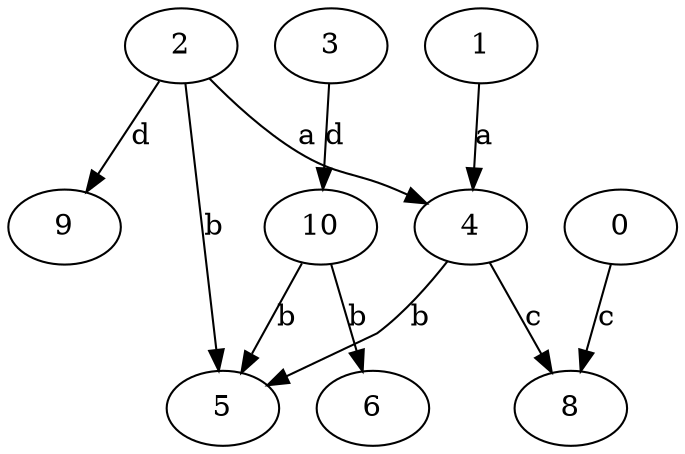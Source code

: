 strict digraph  {
2;
3;
4;
5;
6;
8;
0;
1;
9;
10;
2 -> 4  [label=a];
2 -> 5  [label=b];
2 -> 9  [label=d];
3 -> 10  [label=d];
4 -> 5  [label=b];
4 -> 8  [label=c];
0 -> 8  [label=c];
1 -> 4  [label=a];
10 -> 5  [label=b];
10 -> 6  [label=b];
}
